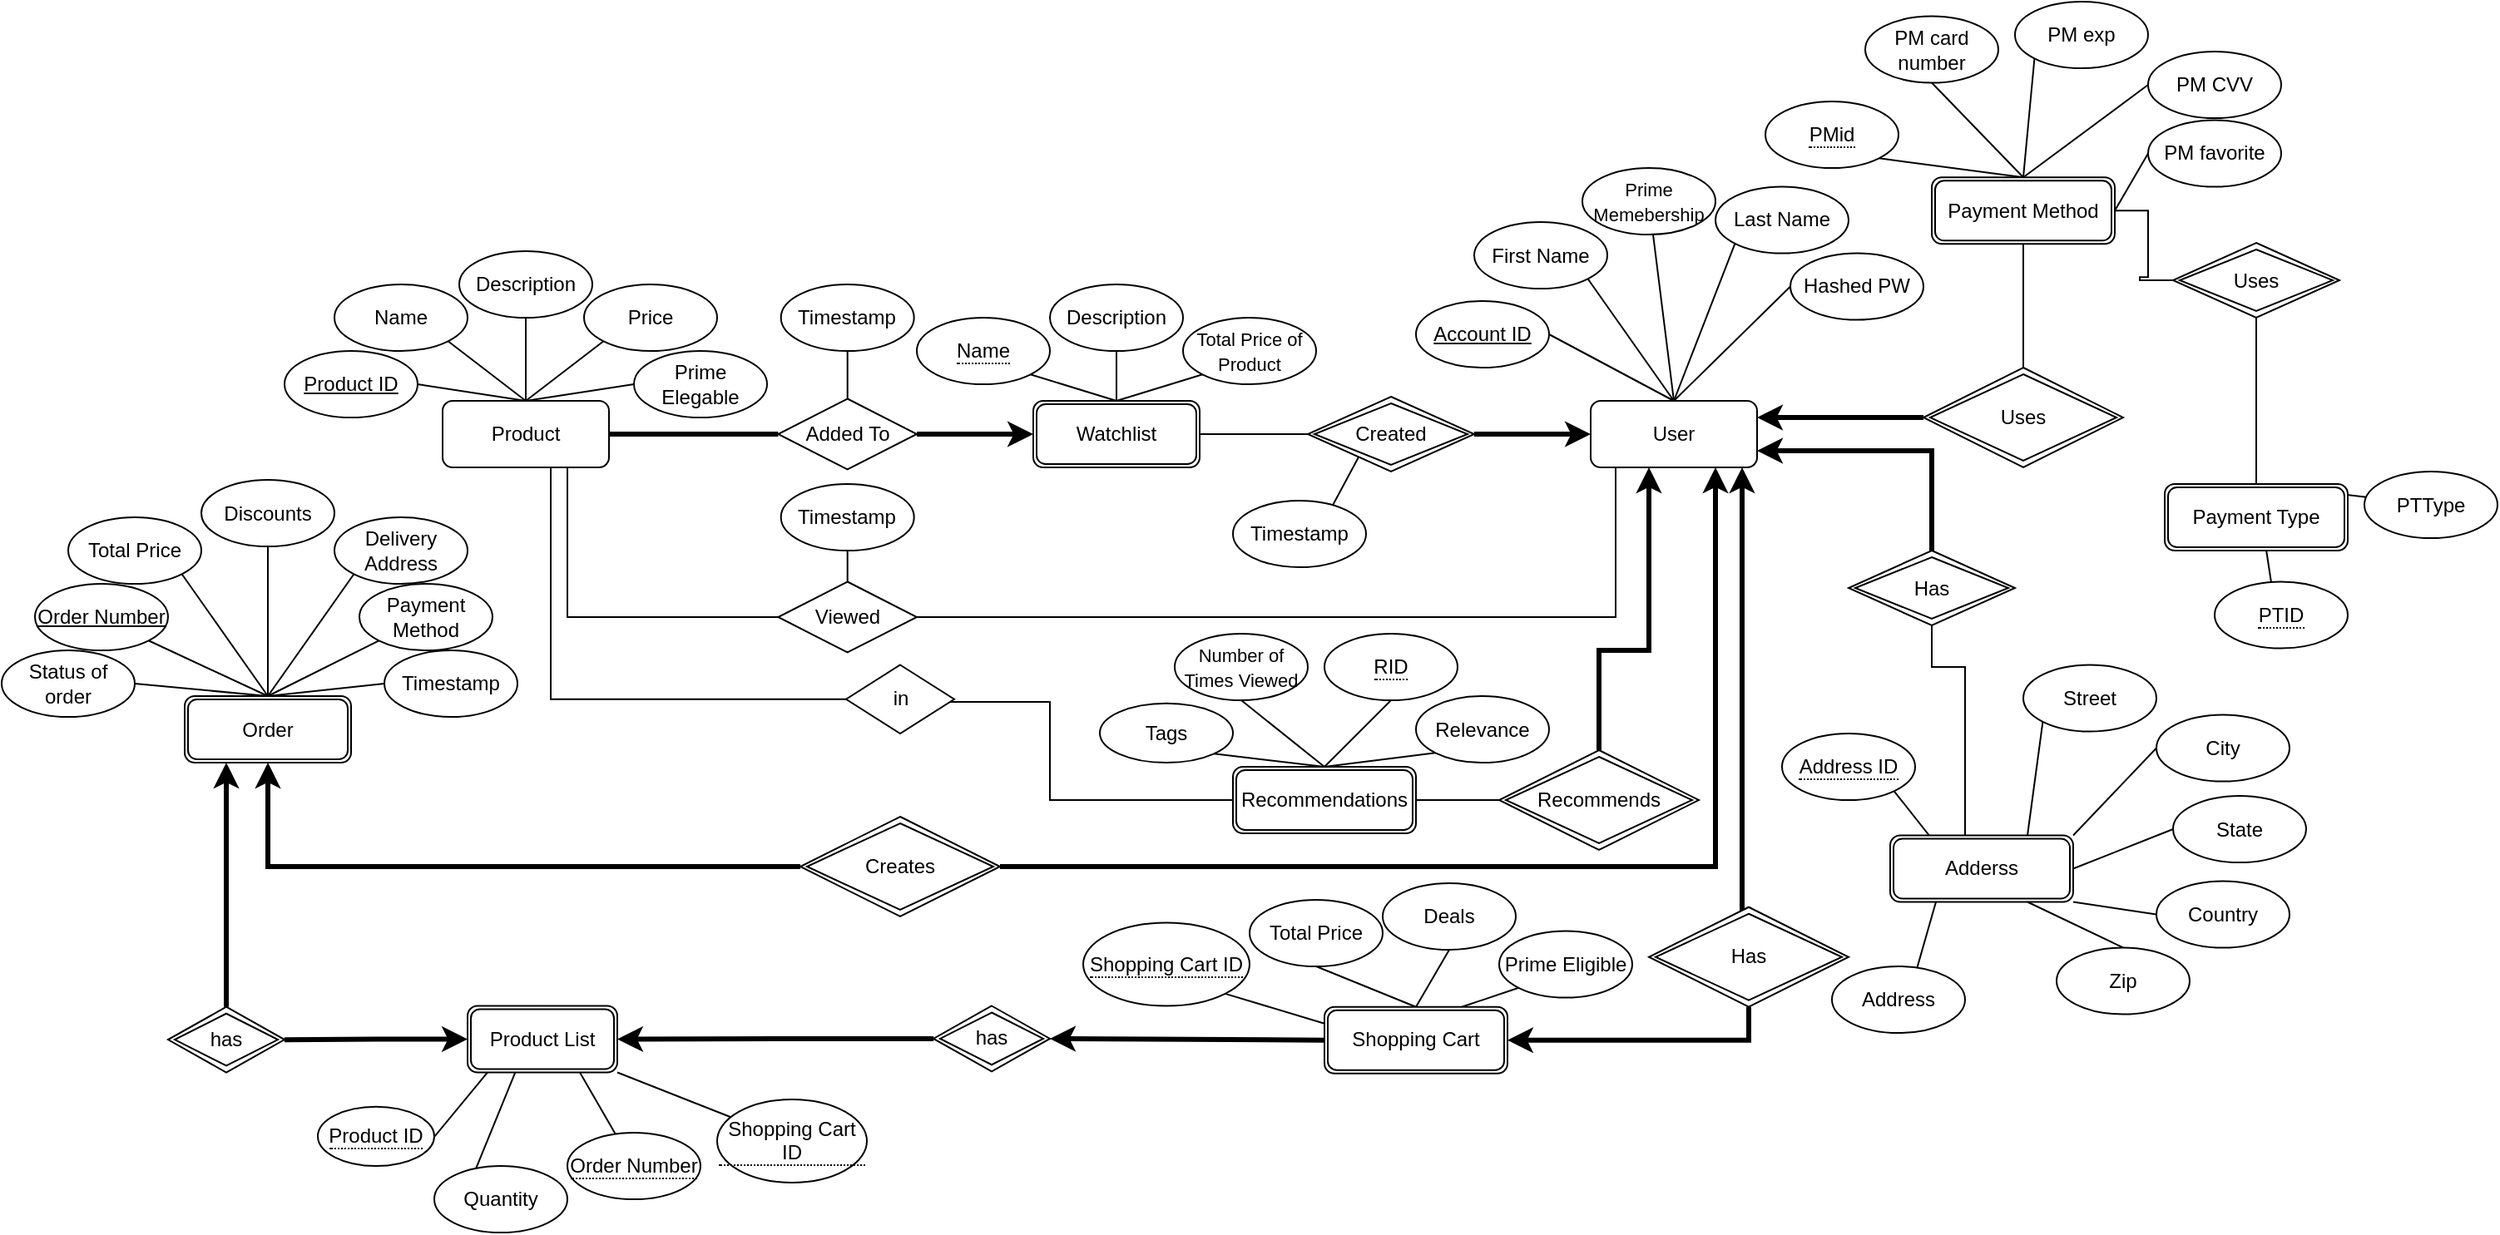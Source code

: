 <mxfile version="14.4.3" type="google"><diagram id="NLtPLM7rubJg_hODjZzz" name="Page-1"><mxGraphModel dx="1422" dy="762" grid="1" gridSize="10" guides="1" tooltips="1" connect="1" arrows="1" fold="1" page="1" pageScale="1" pageWidth="850" pageHeight="1100" math="0" shadow="0"><root><mxCell id="0"/><mxCell id="1" parent="0"/><mxCell id="rO9I9R6VJs4rIGEonD1O-31" style="edgeStyle=none;rounded=0;orthogonalLoop=1;jettySize=auto;html=1;exitX=0.5;exitY=0;exitDx=0;exitDy=0;entryX=1;entryY=0.5;entryDx=0;entryDy=0;endArrow=none;endFill=0;" parent="1" source="rO9I9R6VJs4rIGEonD1O-1" target="rO9I9R6VJs4rIGEonD1O-2" edge="1"><mxGeometry relative="1" as="geometry"/></mxCell><mxCell id="rO9I9R6VJs4rIGEonD1O-32" style="edgeStyle=none;rounded=0;orthogonalLoop=1;jettySize=auto;html=1;exitX=0.5;exitY=0;exitDx=0;exitDy=0;entryX=0;entryY=0.5;entryDx=0;entryDy=0;endArrow=none;endFill=0;" parent="1" source="rO9I9R6VJs4rIGEonD1O-1" target="rO9I9R6VJs4rIGEonD1O-5" edge="1"><mxGeometry relative="1" as="geometry"/></mxCell><mxCell id="rO9I9R6VJs4rIGEonD1O-34" style="edgeStyle=none;rounded=0;orthogonalLoop=1;jettySize=auto;html=1;exitX=0.5;exitY=0;exitDx=0;exitDy=0;entryX=0;entryY=1;entryDx=0;entryDy=0;endArrow=none;endFill=0;" parent="1" source="rO9I9R6VJs4rIGEonD1O-1" target="rO9I9R6VJs4rIGEonD1O-4" edge="1"><mxGeometry relative="1" as="geometry"/></mxCell><mxCell id="rO9I9R6VJs4rIGEonD1O-35" style="edgeStyle=none;rounded=0;orthogonalLoop=1;jettySize=auto;html=1;exitX=0.5;exitY=0;exitDx=0;exitDy=0;entryX=1;entryY=1;entryDx=0;entryDy=0;endArrow=none;endFill=0;" parent="1" source="rO9I9R6VJs4rIGEonD1O-1" target="rO9I9R6VJs4rIGEonD1O-3" edge="1"><mxGeometry relative="1" as="geometry"/></mxCell><mxCell id="rO9I9R6VJs4rIGEonD1O-80" style="edgeStyle=none;rounded=0;orthogonalLoop=1;jettySize=auto;html=1;exitX=0;exitY=0.5;exitDx=0;exitDy=0;entryX=1;entryY=0.5;entryDx=0;entryDy=0;endArrow=none;endFill=0;strokeWidth=3;startArrow=classic;startFill=1;" parent="1" source="rO9I9R6VJs4rIGEonD1O-1" target="rO9I9R6VJs4rIGEonD1O-79" edge="1"><mxGeometry relative="1" as="geometry"/></mxCell><mxCell id="rO9I9R6VJs4rIGEonD1O-96" style="edgeStyle=orthogonalEdgeStyle;rounded=0;orthogonalLoop=1;jettySize=auto;html=1;exitX=0.25;exitY=1;exitDx=0;exitDy=0;entryX=1;entryY=0.5;entryDx=0;entryDy=0;startArrow=none;startFill=0;endArrow=none;endFill=0;strokeWidth=1;" parent="1" source="rO9I9R6VJs4rIGEonD1O-1" target="rO9I9R6VJs4rIGEonD1O-104" edge="1"><mxGeometry relative="1" as="geometry"><mxPoint x="1275" y="390" as="targetPoint"/><Array as="points"><mxPoint x="1360" y="300"/><mxPoint x="1360" y="390"/></Array></mxGeometry></mxCell><mxCell id="rO9I9R6VJs4rIGEonD1O-128" style="edgeStyle=orthogonalEdgeStyle;rounded=0;orthogonalLoop=1;jettySize=auto;html=1;startArrow=classic;startFill=1;endArrow=none;endFill=0;strokeWidth=3;entryX=1;entryY=0.5;entryDx=0;entryDy=0;exitX=0.75;exitY=1;exitDx=0;exitDy=0;" parent="1" source="rO9I9R6VJs4rIGEonD1O-1" target="rO9I9R6VJs4rIGEonD1O-164" edge="1"><mxGeometry relative="1" as="geometry"><mxPoint x="1380" y="300" as="sourcePoint"/><mxPoint x="973.33" y="529.25" as="targetPoint"/><Array as="points"><mxPoint x="1420" y="540"/></Array></mxGeometry></mxCell><mxCell id="rO9I9R6VJs4rIGEonD1O-1" value="User" style="rounded=1;whiteSpace=wrap;html=1;" parent="1" vertex="1"><mxGeometry x="1345" y="260" width="100" height="40" as="geometry"/></mxCell><mxCell id="rO9I9R6VJs4rIGEonD1O-2" value="&lt;u&gt;Account ID&lt;/u&gt;" style="ellipse;whiteSpace=wrap;html=1;rotation=0;" parent="1" vertex="1"><mxGeometry x="1240" y="200" width="80" height="40" as="geometry"/></mxCell><mxCell id="rO9I9R6VJs4rIGEonD1O-3" value="First Name" style="ellipse;whiteSpace=wrap;html=1;" parent="1" vertex="1"><mxGeometry x="1275" y="152.5" width="80" height="40" as="geometry"/></mxCell><mxCell id="rO9I9R6VJs4rIGEonD1O-4" value="Last Name" style="ellipse;whiteSpace=wrap;html=1;" parent="1" vertex="1"><mxGeometry x="1420" y="131.25" width="80" height="40" as="geometry"/></mxCell><mxCell id="rO9I9R6VJs4rIGEonD1O-5" value="Hashed PW" style="ellipse;whiteSpace=wrap;html=1;" parent="1" vertex="1"><mxGeometry x="1465" y="171.25" width="80" height="40" as="geometry"/></mxCell><mxCell id="rO9I9R6VJs4rIGEonD1O-48" style="edgeStyle=none;rounded=0;orthogonalLoop=1;jettySize=auto;html=1;exitX=0.5;exitY=0;exitDx=0;exitDy=0;entryX=1;entryY=0.5;entryDx=0;entryDy=0;endArrow=none;endFill=0;" parent="1" source="rO9I9R6VJs4rIGEonD1O-52" target="rO9I9R6VJs4rIGEonD1O-53" edge="1"><mxGeometry relative="1" as="geometry"/></mxCell><mxCell id="rO9I9R6VJs4rIGEonD1O-49" style="edgeStyle=none;rounded=0;orthogonalLoop=1;jettySize=auto;html=1;exitX=0.5;exitY=0;exitDx=0;exitDy=0;endArrow=none;endFill=0;entryX=0;entryY=1;entryDx=0;entryDy=0;" parent="1" source="rO9I9R6VJs4rIGEonD1O-52" target="rO9I9R6VJs4rIGEonD1O-56" edge="1"><mxGeometry relative="1" as="geometry"/></mxCell><mxCell id="rO9I9R6VJs4rIGEonD1O-50" style="edgeStyle=none;rounded=0;orthogonalLoop=1;jettySize=auto;html=1;exitX=0.5;exitY=0;exitDx=0;exitDy=0;entryX=0.5;entryY=1;entryDx=0;entryDy=0;endArrow=none;endFill=0;" parent="1" source="rO9I9R6VJs4rIGEonD1O-52" target="rO9I9R6VJs4rIGEonD1O-55" edge="1"><mxGeometry relative="1" as="geometry"/></mxCell><mxCell id="rO9I9R6VJs4rIGEonD1O-51" style="edgeStyle=none;rounded=0;orthogonalLoop=1;jettySize=auto;html=1;exitX=0.5;exitY=0;exitDx=0;exitDy=0;entryX=1;entryY=1;entryDx=0;entryDy=0;endArrow=none;endFill=0;" parent="1" source="rO9I9R6VJs4rIGEonD1O-52" target="rO9I9R6VJs4rIGEonD1O-54" edge="1"><mxGeometry relative="1" as="geometry"/></mxCell><mxCell id="rO9I9R6VJs4rIGEonD1O-62" style="edgeStyle=none;rounded=0;orthogonalLoop=1;jettySize=auto;html=1;exitX=0.5;exitY=0;exitDx=0;exitDy=0;entryX=0;entryY=0.5;entryDx=0;entryDy=0;endArrow=none;endFill=0;" parent="1" source="rO9I9R6VJs4rIGEonD1O-52" target="rO9I9R6VJs4rIGEonD1O-61" edge="1"><mxGeometry relative="1" as="geometry"/></mxCell><mxCell id="rO9I9R6VJs4rIGEonD1O-106" style="edgeStyle=orthogonalEdgeStyle;rounded=0;orthogonalLoop=1;jettySize=auto;html=1;exitX=0.75;exitY=1;exitDx=0;exitDy=0;entryX=0;entryY=0.5;entryDx=0;entryDy=0;startArrow=none;startFill=0;endArrow=none;endFill=0;strokeWidth=1;" parent="1" source="rO9I9R6VJs4rIGEonD1O-52" target="rO9I9R6VJs4rIGEonD1O-104" edge="1"><mxGeometry relative="1" as="geometry"/></mxCell><mxCell id="rO9I9R6VJs4rIGEonD1O-181" style="edgeStyle=orthogonalEdgeStyle;rounded=0;orthogonalLoop=1;jettySize=auto;html=1;entryX=0;entryY=0.5;entryDx=0;entryDy=0;startArrow=none;startFill=0;endArrow=none;endFill=0;strokeWidth=1;exitX=0.5;exitY=1;exitDx=0;exitDy=0;" parent="1" source="rO9I9R6VJs4rIGEonD1O-52" target="rO9I9R6VJs4rIGEonD1O-179" edge="1"><mxGeometry relative="1" as="geometry"><Array as="points"><mxPoint x="720" y="300"/><mxPoint x="720" y="439"/></Array></mxGeometry></mxCell><mxCell id="rO9I9R6VJs4rIGEonD1O-52" value="Product" style="rounded=1;whiteSpace=wrap;html=1;" parent="1" vertex="1"><mxGeometry x="655" y="260" width="100" height="40" as="geometry"/></mxCell><mxCell id="rO9I9R6VJs4rIGEonD1O-53" value="&lt;u&gt;Product ID&lt;/u&gt;" style="ellipse;whiteSpace=wrap;html=1;" parent="1" vertex="1"><mxGeometry x="560" y="230" width="80" height="40" as="geometry"/></mxCell><mxCell id="rO9I9R6VJs4rIGEonD1O-54" value="Name" style="ellipse;whiteSpace=wrap;html=1;" parent="1" vertex="1"><mxGeometry x="590" y="190" width="80" height="40" as="geometry"/></mxCell><mxCell id="rO9I9R6VJs4rIGEonD1O-55" value="Description" style="ellipse;whiteSpace=wrap;html=1;" parent="1" vertex="1"><mxGeometry x="665" y="170" width="80" height="40" as="geometry"/></mxCell><mxCell id="rO9I9R6VJs4rIGEonD1O-56" value="Price" style="ellipse;whiteSpace=wrap;html=1;" parent="1" vertex="1"><mxGeometry x="740" y="190" width="80" height="40" as="geometry"/></mxCell><mxCell id="rO9I9R6VJs4rIGEonD1O-61" value="Prime Elegable" style="ellipse;whiteSpace=wrap;html=1;" parent="1" vertex="1"><mxGeometry x="770" y="230" width="80" height="40" as="geometry"/></mxCell><mxCell id="rO9I9R6VJs4rIGEonD1O-64" style="edgeStyle=none;rounded=0;orthogonalLoop=1;jettySize=auto;html=1;exitX=0.5;exitY=0;exitDx=0;exitDy=0;endArrow=none;endFill=0;entryX=0;entryY=1;entryDx=0;entryDy=0;" parent="1" source="rO9I9R6VJs4rIGEonD1O-68" target="rO9I9R6VJs4rIGEonD1O-72" edge="1"><mxGeometry relative="1" as="geometry"/></mxCell><mxCell id="rO9I9R6VJs4rIGEonD1O-65" style="edgeStyle=none;rounded=0;orthogonalLoop=1;jettySize=auto;html=1;exitX=0.5;exitY=0;exitDx=0;exitDy=0;entryX=0.5;entryY=1;entryDx=0;entryDy=0;endArrow=none;endFill=0;" parent="1" source="rO9I9R6VJs4rIGEonD1O-68" target="rO9I9R6VJs4rIGEonD1O-71" edge="1"><mxGeometry relative="1" as="geometry"/></mxCell><mxCell id="rO9I9R6VJs4rIGEonD1O-66" style="edgeStyle=none;rounded=0;orthogonalLoop=1;jettySize=auto;html=1;exitX=0.5;exitY=0;exitDx=0;exitDy=0;entryX=1;entryY=1;entryDx=0;entryDy=0;endArrow=none;endFill=0;" parent="1" source="rO9I9R6VJs4rIGEonD1O-68" target="rO9I9R6VJs4rIGEonD1O-70" edge="1"><mxGeometry relative="1" as="geometry"/></mxCell><mxCell id="rO9I9R6VJs4rIGEonD1O-68" value="Watchlist" style="shape=ext;double=1;rounded=1;whiteSpace=wrap;html=1;strokeColor=#000000;strokeWidth=1;" parent="1" vertex="1"><mxGeometry x="1010" y="260" width="100" height="40" as="geometry"/></mxCell><mxCell id="rO9I9R6VJs4rIGEonD1O-70" value="&lt;div style=&quot;border-bottom: 1px dotted black&quot;&gt;Name&lt;/div&gt;" style="ellipse;whiteSpace=wrap;html=1;" parent="1" vertex="1"><mxGeometry x="940" y="210" width="80" height="40" as="geometry"/></mxCell><mxCell id="rO9I9R6VJs4rIGEonD1O-71" value="Description" style="ellipse;whiteSpace=wrap;html=1;" parent="1" vertex="1"><mxGeometry x="1020" y="190" width="80" height="40" as="geometry"/></mxCell><mxCell id="rO9I9R6VJs4rIGEonD1O-72" value="&lt;font style=&quot;font-size: 11px&quot;&gt;Total Price of Product&lt;/font&gt;" style="ellipse;whiteSpace=wrap;html=1;" parent="1" vertex="1"><mxGeometry x="1100" y="210" width="80" height="40" as="geometry"/></mxCell><mxCell id="rO9I9R6VJs4rIGEonD1O-75" style="edgeStyle=none;rounded=0;orthogonalLoop=1;jettySize=auto;html=1;entryX=0;entryY=0.5;entryDx=0;entryDy=0;endArrow=classic;endFill=1;strokeWidth=3;exitX=1;exitY=0.5;exitDx=0;exitDy=0;" parent="1" source="rO9I9R6VJs4rIGEonD1O-102" target="rO9I9R6VJs4rIGEonD1O-68" edge="1"><mxGeometry relative="1" as="geometry"><mxPoint x="940" y="280" as="sourcePoint"/></mxGeometry></mxCell><mxCell id="rO9I9R6VJs4rIGEonD1O-76" style="edgeStyle=none;rounded=0;orthogonalLoop=1;jettySize=auto;html=1;entryX=1;entryY=0.5;entryDx=0;entryDy=0;endArrow=none;endFill=0;strokeWidth=3;exitX=0;exitY=0.5;exitDx=0;exitDy=0;" parent="1" source="rO9I9R6VJs4rIGEonD1O-102" target="rO9I9R6VJs4rIGEonD1O-52" edge="1"><mxGeometry relative="1" as="geometry"><mxPoint x="856.67" y="280" as="sourcePoint"/></mxGeometry></mxCell><mxCell id="rO9I9R6VJs4rIGEonD1O-85" style="edgeStyle=none;rounded=0;orthogonalLoop=1;jettySize=auto;html=1;entryX=0.5;entryY=1;entryDx=0;entryDy=0;endArrow=none;endFill=0;strokeWidth=1;exitX=0.5;exitY=0;exitDx=0;exitDy=0;" parent="1" source="rO9I9R6VJs4rIGEonD1O-102" target="rO9I9R6VJs4rIGEonD1O-84" edge="1"><mxGeometry relative="1" as="geometry"><mxPoint x="897.503" y="255" as="sourcePoint"/></mxGeometry></mxCell><mxCell id="rO9I9R6VJs4rIGEonD1O-81" style="edgeStyle=none;rounded=0;orthogonalLoop=1;jettySize=auto;html=1;exitX=0;exitY=0.5;exitDx=0;exitDy=0;entryX=1;entryY=0.5;entryDx=0;entryDy=0;endArrow=none;endFill=0;strokeWidth=1;" parent="1" source="rO9I9R6VJs4rIGEonD1O-79" target="rO9I9R6VJs4rIGEonD1O-68" edge="1"><mxGeometry relative="1" as="geometry"/></mxCell><mxCell id="rO9I9R6VJs4rIGEonD1O-83" style="edgeStyle=none;rounded=0;orthogonalLoop=1;jettySize=auto;html=1;exitX=0.5;exitY=0;exitDx=0;exitDy=0;entryX=0.5;entryY=1;entryDx=0;entryDy=0;endArrow=none;endFill=0;strokeWidth=1;" parent="1" source="rO9I9R6VJs4rIGEonD1O-79" target="rO9I9R6VJs4rIGEonD1O-82" edge="1"><mxGeometry relative="1" as="geometry"/></mxCell><mxCell id="rO9I9R6VJs4rIGEonD1O-79" value="Created" style="shape=rhombus;double=1;perimeter=rhombusPerimeter;whiteSpace=wrap;html=1;align=center;strokeColor=#000000;strokeWidth=1;" parent="1" vertex="1"><mxGeometry x="1175" y="257.5" width="100" height="45" as="geometry"/></mxCell><mxCell id="rO9I9R6VJs4rIGEonD1O-82" value="Timestamp" style="ellipse;whiteSpace=wrap;html=1;" parent="1" vertex="1"><mxGeometry x="1130" y="320" width="80" height="40" as="geometry"/></mxCell><mxCell id="rO9I9R6VJs4rIGEonD1O-84" value="Timestamp" style="ellipse;whiteSpace=wrap;html=1;" parent="1" vertex="1"><mxGeometry x="858.34" y="190" width="80" height="40" as="geometry"/></mxCell><mxCell id="rO9I9R6VJs4rIGEonD1O-100" value="Timestamp" style="ellipse;whiteSpace=wrap;html=1;" parent="1" vertex="1"><mxGeometry x="858.35" y="310" width="80" height="40" as="geometry"/></mxCell><mxCell id="rO9I9R6VJs4rIGEonD1O-102" value="Added To&lt;br&gt;" style="shape=rhombus;perimeter=rhombusPerimeter;whiteSpace=wrap;html=1;align=center;strokeColor=#000000;strokeWidth=1;" parent="1" vertex="1"><mxGeometry x="856.67" y="258.75" width="83.33" height="42.5" as="geometry"/></mxCell><mxCell id="rO9I9R6VJs4rIGEonD1O-105" style="edgeStyle=orthogonalEdgeStyle;rounded=0;orthogonalLoop=1;jettySize=auto;html=1;exitX=0.5;exitY=0;exitDx=0;exitDy=0;entryX=0.5;entryY=1;entryDx=0;entryDy=0;startArrow=none;startFill=0;endArrow=none;endFill=0;strokeWidth=1;" parent="1" source="rO9I9R6VJs4rIGEonD1O-104" target="rO9I9R6VJs4rIGEonD1O-100" edge="1"><mxGeometry relative="1" as="geometry"/></mxCell><mxCell id="rO9I9R6VJs4rIGEonD1O-104" value="Viewed" style="shape=rhombus;perimeter=rhombusPerimeter;whiteSpace=wrap;html=1;align=center;strokeColor=#000000;strokeWidth=1;" parent="1" vertex="1"><mxGeometry x="856.68" y="368.75" width="83.33" height="42.5" as="geometry"/></mxCell><mxCell id="rO9I9R6VJs4rIGEonD1O-112" style="edgeStyle=none;rounded=0;orthogonalLoop=1;jettySize=auto;html=1;entryX=1;entryY=1;entryDx=0;entryDy=0;endArrow=none;endFill=0;exitX=0.5;exitY=0;exitDx=0;exitDy=0;" parent="1" source="rO9I9R6VJs4rIGEonD1O-165" target="rO9I9R6VJs4rIGEonD1O-118" edge="1"><mxGeometry relative="1" as="geometry"><mxPoint x="540" y="447.5" as="sourcePoint"/></mxGeometry></mxCell><mxCell id="rO9I9R6VJs4rIGEonD1O-113" style="edgeStyle=none;rounded=0;orthogonalLoop=1;jettySize=auto;html=1;exitX=0.5;exitY=0;exitDx=0;exitDy=0;endArrow=none;endFill=0;entryX=0;entryY=1;entryDx=0;entryDy=0;" parent="1" source="rO9I9R6VJs4rIGEonD1O-165" target="rO9I9R6VJs4rIGEonD1O-121" edge="1"><mxGeometry relative="1" as="geometry"><mxPoint x="540" y="440" as="sourcePoint"/></mxGeometry></mxCell><mxCell id="rO9I9R6VJs4rIGEonD1O-114" style="edgeStyle=none;rounded=0;orthogonalLoop=1;jettySize=auto;html=1;exitX=0.5;exitY=0;exitDx=0;exitDy=0;entryX=0.5;entryY=1;entryDx=0;entryDy=0;endArrow=none;endFill=0;" parent="1" source="rO9I9R6VJs4rIGEonD1O-165" target="rO9I9R6VJs4rIGEonD1O-120" edge="1"><mxGeometry relative="1" as="geometry"><mxPoint x="540" y="440" as="sourcePoint"/></mxGeometry></mxCell><mxCell id="rO9I9R6VJs4rIGEonD1O-115" style="edgeStyle=none;rounded=0;orthogonalLoop=1;jettySize=auto;html=1;exitX=0.5;exitY=0;exitDx=0;exitDy=0;entryX=1;entryY=1;entryDx=0;entryDy=0;endArrow=none;endFill=0;" parent="1" source="rO9I9R6VJs4rIGEonD1O-165" target="rO9I9R6VJs4rIGEonD1O-119" edge="1"><mxGeometry relative="1" as="geometry"><mxPoint x="540" y="440" as="sourcePoint"/></mxGeometry></mxCell><mxCell id="rO9I9R6VJs4rIGEonD1O-116" style="edgeStyle=none;rounded=0;orthogonalLoop=1;jettySize=auto;html=1;exitX=0.5;exitY=0;exitDx=0;exitDy=0;entryX=0;entryY=1;entryDx=0;entryDy=0;endArrow=none;endFill=0;" parent="1" source="rO9I9R6VJs4rIGEonD1O-165" target="rO9I9R6VJs4rIGEonD1O-122" edge="1"><mxGeometry relative="1" as="geometry"><mxPoint x="540" y="440" as="sourcePoint"/></mxGeometry></mxCell><mxCell id="rO9I9R6VJs4rIGEonD1O-125" style="rounded=0;orthogonalLoop=1;jettySize=auto;html=1;entryX=1;entryY=0.5;entryDx=0;entryDy=0;startArrow=none;startFill=0;endArrow=none;endFill=0;strokeWidth=1;exitX=0.5;exitY=0;exitDx=0;exitDy=0;" parent="1" source="rO9I9R6VJs4rIGEonD1O-165" target="rO9I9R6VJs4rIGEonD1O-124" edge="1"><mxGeometry relative="1" as="geometry"><mxPoint x="540" y="447.5" as="sourcePoint"/></mxGeometry></mxCell><mxCell id="rO9I9R6VJs4rIGEonD1O-126" style="edgeStyle=none;rounded=0;orthogonalLoop=1;jettySize=auto;html=1;exitX=0.5;exitY=0;exitDx=0;exitDy=0;entryX=0;entryY=0.5;entryDx=0;entryDy=0;startArrow=none;startFill=0;endArrow=none;endFill=0;strokeWidth=1;" parent="1" source="rO9I9R6VJs4rIGEonD1O-165" target="rO9I9R6VJs4rIGEonD1O-123" edge="1"><mxGeometry relative="1" as="geometry"><mxPoint x="540" y="440" as="sourcePoint"/></mxGeometry></mxCell><mxCell id="rO9I9R6VJs4rIGEonD1O-118" value="&lt;u&gt;Order Number&lt;/u&gt;" style="ellipse;whiteSpace=wrap;html=1;" parent="1" vertex="1"><mxGeometry x="410" y="370" width="80" height="40" as="geometry"/></mxCell><mxCell id="rO9I9R6VJs4rIGEonD1O-119" value="Total Price" style="ellipse;whiteSpace=wrap;html=1;" parent="1" vertex="1"><mxGeometry x="430" y="330" width="80" height="40" as="geometry"/></mxCell><mxCell id="rO9I9R6VJs4rIGEonD1O-120" value="Discounts" style="ellipse;whiteSpace=wrap;html=1;" parent="1" vertex="1"><mxGeometry x="510" y="307.5" width="80" height="40" as="geometry"/></mxCell><mxCell id="rO9I9R6VJs4rIGEonD1O-121" value="Delivery Address" style="ellipse;whiteSpace=wrap;html=1;" parent="1" vertex="1"><mxGeometry x="590" y="330" width="80" height="40" as="geometry"/></mxCell><mxCell id="rO9I9R6VJs4rIGEonD1O-122" value="Payment Method" style="ellipse;whiteSpace=wrap;html=1;" parent="1" vertex="1"><mxGeometry x="605" y="370" width="80" height="40" as="geometry"/></mxCell><mxCell id="rO9I9R6VJs4rIGEonD1O-123" value="Timestamp" style="ellipse;whiteSpace=wrap;html=1;" parent="1" vertex="1"><mxGeometry x="620" y="410" width="80" height="40" as="geometry"/></mxCell><mxCell id="rO9I9R6VJs4rIGEonD1O-124" value="Status of order" style="ellipse;whiteSpace=wrap;html=1;" parent="1" vertex="1"><mxGeometry x="390" y="410" width="80" height="40" as="geometry"/></mxCell><mxCell id="rO9I9R6VJs4rIGEonD1O-129" style="edgeStyle=orthogonalEdgeStyle;rounded=0;orthogonalLoop=1;jettySize=auto;html=1;entryX=0.5;entryY=1;entryDx=0;entryDy=0;startArrow=none;startFill=0;endArrow=classic;endFill=1;strokeWidth=3;" parent="1" source="rO9I9R6VJs4rIGEonD1O-164" target="rO9I9R6VJs4rIGEonD1O-165" edge="1"><mxGeometry relative="1" as="geometry"><mxPoint x="890" y="529.25" as="sourcePoint"/><mxPoint x="390" y="302.5" as="targetPoint"/></mxGeometry></mxCell><mxCell id="rO9I9R6VJs4rIGEonD1O-130" style="edgeStyle=none;rounded=0;orthogonalLoop=1;jettySize=auto;html=1;exitX=0.5;exitY=0;exitDx=0;exitDy=0;endArrow=none;endFill=0;entryX=0;entryY=1;entryDx=0;entryDy=0;" parent="1" source="rO9I9R6VJs4rIGEonD1O-133" target="rO9I9R6VJs4rIGEonD1O-136" edge="1"><mxGeometry relative="1" as="geometry"/></mxCell><mxCell id="rO9I9R6VJs4rIGEonD1O-131" style="edgeStyle=none;rounded=0;orthogonalLoop=1;jettySize=auto;html=1;exitX=0.5;exitY=0;exitDx=0;exitDy=0;entryX=0.5;entryY=1;entryDx=0;entryDy=0;endArrow=none;endFill=0;" parent="1" source="rO9I9R6VJs4rIGEonD1O-133" target="rO9I9R6VJs4rIGEonD1O-135" edge="1"><mxGeometry relative="1" as="geometry"/></mxCell><mxCell id="rO9I9R6VJs4rIGEonD1O-132" style="edgeStyle=none;rounded=0;orthogonalLoop=1;jettySize=auto;html=1;exitX=0.5;exitY=0;exitDx=0;exitDy=0;entryX=1;entryY=1;entryDx=0;entryDy=0;endArrow=none;endFill=0;" parent="1" source="rO9I9R6VJs4rIGEonD1O-133" target="rO9I9R6VJs4rIGEonD1O-134" edge="1"><mxGeometry relative="1" as="geometry"/></mxCell><mxCell id="rO9I9R6VJs4rIGEonD1O-139" style="rounded=0;orthogonalLoop=1;jettySize=auto;html=1;exitX=0.5;exitY=0;exitDx=0;exitDy=0;entryX=0.5;entryY=1;entryDx=0;entryDy=0;startArrow=none;startFill=0;endArrow=none;endFill=0;strokeWidth=1;" parent="1" source="rO9I9R6VJs4rIGEonD1O-133" target="rO9I9R6VJs4rIGEonD1O-138" edge="1"><mxGeometry relative="1" as="geometry"/></mxCell><mxCell id="rO9I9R6VJs4rIGEonD1O-133" value="Recommendations&lt;br&gt;" style="shape=ext;double=1;rounded=1;whiteSpace=wrap;html=1;strokeColor=#000000;strokeWidth=1;" parent="1" vertex="1"><mxGeometry x="1130" y="480" width="110" height="40" as="geometry"/></mxCell><mxCell id="rO9I9R6VJs4rIGEonD1O-134" value="Tags" style="ellipse;whiteSpace=wrap;html=1;" parent="1" vertex="1"><mxGeometry x="1050" y="441.88" width="80" height="35.62" as="geometry"/></mxCell><mxCell id="rO9I9R6VJs4rIGEonD1O-135" value="&lt;font style=&quot;font-size: 11px&quot;&gt;Number of Times Viewed&lt;/font&gt;" style="ellipse;whiteSpace=wrap;html=1;" parent="1" vertex="1"><mxGeometry x="1095" y="400" width="80" height="40" as="geometry"/></mxCell><mxCell id="rO9I9R6VJs4rIGEonD1O-136" value="Relevance" style="ellipse;whiteSpace=wrap;html=1;" parent="1" vertex="1"><mxGeometry x="1240" y="437.5" width="80" height="40" as="geometry"/></mxCell><mxCell id="rO9I9R6VJs4rIGEonD1O-138" value="&lt;span style=&quot;border-bottom: 1px dotted&quot;&gt;RID&lt;/span&gt;" style="ellipse;whiteSpace=wrap;html=1;align=center;strokeColor=#000000;strokeWidth=1;" parent="1" vertex="1"><mxGeometry x="1185" y="400" width="80" height="40" as="geometry"/></mxCell><mxCell id="rO9I9R6VJs4rIGEonD1O-142" style="edgeStyle=orthogonalEdgeStyle;rounded=0;orthogonalLoop=1;jettySize=auto;html=1;exitX=0;exitY=0.5;exitDx=0;exitDy=0;entryX=1;entryY=0.5;entryDx=0;entryDy=0;startArrow=none;startFill=0;endArrow=none;endFill=0;strokeWidth=1;" parent="1" source="rO9I9R6VJs4rIGEonD1O-140" target="rO9I9R6VJs4rIGEonD1O-133" edge="1"><mxGeometry relative="1" as="geometry"><Array as="points"><mxPoint x="1260" y="500"/><mxPoint x="1260" y="500"/></Array></mxGeometry></mxCell><mxCell id="rO9I9R6VJs4rIGEonD1O-140" value="Recommends" style="shape=rhombus;double=1;perimeter=rhombusPerimeter;whiteSpace=wrap;html=1;align=center;strokeColor=#000000;strokeWidth=1;" parent="1" vertex="1"><mxGeometry x="1290" y="470" width="120" height="60" as="geometry"/></mxCell><mxCell id="rO9I9R6VJs4rIGEonD1O-144" style="rounded=0;orthogonalLoop=1;jettySize=auto;html=1;entryX=0.5;entryY=0;entryDx=0;entryDy=0;startArrow=none;startFill=0;endArrow=none;endFill=0;strokeWidth=1;" parent="1" source="rO9I9R6VJs4rIGEonD1O-143" target="rO9I9R6VJs4rIGEonD1O-1" edge="1"><mxGeometry relative="1" as="geometry"/></mxCell><mxCell id="rO9I9R6VJs4rIGEonD1O-143" value="&lt;font style=&quot;font-size: 11px&quot;&gt;Prime Memebership&lt;br&gt;&lt;/font&gt;" style="ellipse;whiteSpace=wrap;html=1;" parent="1" vertex="1"><mxGeometry x="1340" y="120" width="80" height="40" as="geometry"/></mxCell><mxCell id="rO9I9R6VJs4rIGEonD1O-145" style="edgeStyle=none;rounded=0;orthogonalLoop=1;jettySize=auto;html=1;exitX=0.5;exitY=0;exitDx=0;exitDy=0;endArrow=none;endFill=0;entryX=0;entryY=1;entryDx=0;entryDy=0;" parent="1" source="rO9I9R6VJs4rIGEonD1O-149" target="rO9I9R6VJs4rIGEonD1O-152" edge="1"><mxGeometry relative="1" as="geometry"/></mxCell><mxCell id="rO9I9R6VJs4rIGEonD1O-147" style="edgeStyle=none;rounded=0;orthogonalLoop=1;jettySize=auto;html=1;exitX=0.5;exitY=0;exitDx=0;exitDy=0;entryX=1;entryY=1;entryDx=0;entryDy=0;endArrow=none;endFill=0;" parent="1" source="rO9I9R6VJs4rIGEonD1O-149" target="rO9I9R6VJs4rIGEonD1O-154" edge="1"><mxGeometry relative="1" as="geometry"><mxPoint x="1538.935" y="111.987" as="targetPoint"/></mxGeometry></mxCell><mxCell id="rO9I9R6VJs4rIGEonD1O-148" style="rounded=0;orthogonalLoop=1;jettySize=auto;html=1;exitX=0.5;exitY=0;exitDx=0;exitDy=0;entryX=0.5;entryY=1;entryDx=0;entryDy=0;startArrow=none;startFill=0;endArrow=none;endFill=0;strokeWidth=1;" parent="1" source="rO9I9R6VJs4rIGEonD1O-149" target="rO9I9R6VJs4rIGEonD1O-155" edge="1"><mxGeometry relative="1" as="geometry"><mxPoint x="1645" y="80" as="targetPoint"/></mxGeometry></mxCell><mxCell id="rO9I9R6VJs4rIGEonD1O-158" style="edgeStyle=none;rounded=0;orthogonalLoop=1;jettySize=auto;html=1;entryX=0;entryY=0.5;entryDx=0;entryDy=0;startArrow=none;startFill=0;endArrow=none;endFill=0;strokeWidth=1;exitX=0.5;exitY=0;exitDx=0;exitDy=0;" parent="1" target="rO9I9R6VJs4rIGEonD1O-156" edge="1" source="rO9I9R6VJs4rIGEonD1O-149"><mxGeometry relative="1" as="geometry"><mxPoint x="1660" y="140" as="sourcePoint"/></mxGeometry></mxCell><mxCell id="rO9I9R6VJs4rIGEonD1O-159" style="edgeStyle=none;rounded=0;orthogonalLoop=1;jettySize=auto;html=1;exitX=1;exitY=0.5;exitDx=0;exitDy=0;entryX=0;entryY=0.5;entryDx=0;entryDy=0;startArrow=none;startFill=0;endArrow=none;endFill=0;strokeWidth=1;" parent="1" source="rO9I9R6VJs4rIGEonD1O-149" target="rO9I9R6VJs4rIGEonD1O-157" edge="1"><mxGeometry relative="1" as="geometry"/></mxCell><mxCell id="rUrqB9Towkio-xGlbs0P-2" style="edgeStyle=orthogonalEdgeStyle;rounded=0;orthogonalLoop=1;jettySize=auto;html=1;exitX=1;exitY=0.5;exitDx=0;exitDy=0;entryX=0;entryY=0.5;entryDx=0;entryDy=0;startArrow=none;startFill=0;endArrow=none;endFill=0;strokeWidth=1;" edge="1" parent="1" source="rO9I9R6VJs4rIGEonD1O-149" target="rUrqB9Towkio-xGlbs0P-1"><mxGeometry relative="1" as="geometry"/></mxCell><mxCell id="rO9I9R6VJs4rIGEonD1O-149" value="Payment Method" style="shape=ext;double=1;rounded=1;whiteSpace=wrap;html=1;strokeColor=#000000;strokeWidth=1;" parent="1" vertex="1"><mxGeometry x="1550" y="125.63" width="110" height="40" as="geometry"/></mxCell><mxCell id="rO9I9R6VJs4rIGEonD1O-152" value="PM exp" style="ellipse;whiteSpace=wrap;html=1;" parent="1" vertex="1"><mxGeometry x="1600" y="20" width="80" height="40" as="geometry"/></mxCell><mxCell id="rO9I9R6VJs4rIGEonD1O-154" value="&lt;span style=&quot;border-bottom: 1px dotted&quot;&gt;PMid&lt;/span&gt;" style="ellipse;whiteSpace=wrap;html=1;align=center;strokeColor=#000000;strokeWidth=1;" parent="1" vertex="1"><mxGeometry x="1450" y="80" width="80" height="40" as="geometry"/></mxCell><mxCell id="rO9I9R6VJs4rIGEonD1O-155" value="PM card number" style="ellipse;whiteSpace=wrap;html=1;" parent="1" vertex="1"><mxGeometry x="1510" y="28.75" width="80" height="40" as="geometry"/></mxCell><mxCell id="rO9I9R6VJs4rIGEonD1O-156" value="PM CVV" style="ellipse;whiteSpace=wrap;html=1;" parent="1" vertex="1"><mxGeometry x="1680" y="50" width="80" height="40" as="geometry"/></mxCell><mxCell id="rO9I9R6VJs4rIGEonD1O-157" value="PM favorite" style="ellipse;whiteSpace=wrap;html=1;" parent="1" vertex="1"><mxGeometry x="1680" y="91.25" width="80" height="40" as="geometry"/></mxCell><mxCell id="rO9I9R6VJs4rIGEonD1O-162" style="edgeStyle=orthogonalEdgeStyle;rounded=0;orthogonalLoop=1;jettySize=auto;html=1;exitX=0.5;exitY=0;exitDx=0;exitDy=0;entryX=0.5;entryY=1;entryDx=0;entryDy=0;startArrow=none;startFill=0;endArrow=none;endFill=0;strokeWidth=1;" parent="1" source="rO9I9R6VJs4rIGEonD1O-160" target="rO9I9R6VJs4rIGEonD1O-149" edge="1"><mxGeometry relative="1" as="geometry"/></mxCell><mxCell id="sBlNAt1i2dud3IwpZXKP-3" style="edgeStyle=orthogonalEdgeStyle;rounded=0;orthogonalLoop=1;jettySize=auto;html=1;exitX=0;exitY=0.5;exitDx=0;exitDy=0;entryX=1;entryY=0.25;entryDx=0;entryDy=0;strokeWidth=3;" parent="1" source="rO9I9R6VJs4rIGEonD1O-160" target="rO9I9R6VJs4rIGEonD1O-1" edge="1"><mxGeometry relative="1" as="geometry"/></mxCell><mxCell id="rO9I9R6VJs4rIGEonD1O-160" value="Uses" style="shape=rhombus;double=1;perimeter=rhombusPerimeter;whiteSpace=wrap;html=1;align=center;strokeColor=#000000;strokeWidth=1;" parent="1" vertex="1"><mxGeometry x="1545" y="240" width="120" height="60" as="geometry"/></mxCell><mxCell id="rO9I9R6VJs4rIGEonD1O-164" value="Creates" style="shape=rhombus;double=1;perimeter=rhombusPerimeter;whiteSpace=wrap;html=1;align=center;strokeColor=#000000;strokeWidth=1;" parent="1" vertex="1"><mxGeometry x="870" y="510" width="120" height="60" as="geometry"/></mxCell><mxCell id="rO9I9R6VJs4rIGEonD1O-165" value="Order" style="shape=ext;double=1;rounded=1;whiteSpace=wrap;html=1;strokeColor=#000000;strokeWidth=1;" parent="1" vertex="1"><mxGeometry x="500" y="437.5" width="100" height="40" as="geometry"/></mxCell><mxCell id="rO9I9R6VJs4rIGEonD1O-176" value="" style="rounded=0;orthogonalLoop=1;jettySize=auto;html=1;startArrow=classic;startFill=1;endArrow=none;endFill=0;strokeWidth=3;edgeStyle=orthogonalEdgeStyle;exitX=0;exitY=0.5;exitDx=0;exitDy=0;" parent="1" source="rO9I9R6VJs4rIGEonD1O-166" target="rO9I9R6VJs4rIGEonD1O-173" edge="1"><mxGeometry relative="1" as="geometry"/></mxCell><mxCell id="rO9I9R6VJs4rIGEonD1O-184" style="rounded=0;orthogonalLoop=1;jettySize=auto;html=1;exitX=0.5;exitY=0;exitDx=0;exitDy=0;entryX=1;entryY=1;entryDx=0;entryDy=0;startArrow=none;startFill=0;endArrow=none;endFill=0;strokeWidth=1;" parent="1" source="rO9I9R6VJs4rIGEonD1O-166" target="rO9I9R6VJs4rIGEonD1O-183" edge="1"><mxGeometry relative="1" as="geometry"/></mxCell><mxCell id="rO9I9R6VJs4rIGEonD1O-186" style="edgeStyle=none;rounded=0;orthogonalLoop=1;jettySize=auto;html=1;exitX=0.5;exitY=0;exitDx=0;exitDy=0;entryX=0;entryY=1;entryDx=0;entryDy=0;startArrow=none;startFill=0;endArrow=none;endFill=0;strokeWidth=1;" parent="1" source="rO9I9R6VJs4rIGEonD1O-166" target="rO9I9R6VJs4rIGEonD1O-185" edge="1"><mxGeometry relative="1" as="geometry"/></mxCell><mxCell id="rO9I9R6VJs4rIGEonD1O-211" style="edgeStyle=none;rounded=0;orthogonalLoop=1;jettySize=auto;html=1;exitX=0.75;exitY=1;exitDx=0;exitDy=0;startArrow=none;startFill=0;endArrow=none;endFill=0;strokeWidth=1;" parent="1" source="rO9I9R6VJs4rIGEonD1O-166" target="rO9I9R6VJs4rIGEonD1O-208" edge="1"><mxGeometry relative="1" as="geometry"/></mxCell><mxCell id="rO9I9R6VJs4rIGEonD1O-212" style="edgeStyle=none;rounded=0;orthogonalLoop=1;jettySize=auto;html=1;exitX=1;exitY=1;exitDx=0;exitDy=0;startArrow=none;startFill=0;endArrow=none;endFill=0;strokeWidth=1;" parent="1" source="rO9I9R6VJs4rIGEonD1O-166" target="rO9I9R6VJs4rIGEonD1O-209" edge="1"><mxGeometry relative="1" as="geometry"/></mxCell><mxCell id="rO9I9R6VJs4rIGEonD1O-166" value="Product List" style="shape=ext;double=1;rounded=1;whiteSpace=wrap;html=1;strokeColor=#000000;strokeWidth=1;" parent="1" vertex="1"><mxGeometry x="670" y="623.75" width="90" height="40" as="geometry"/></mxCell><mxCell id="rO9I9R6VJs4rIGEonD1O-175" style="rounded=0;orthogonalLoop=1;jettySize=auto;html=1;entryX=0.25;entryY=1;entryDx=0;entryDy=0;startArrow=none;startFill=0;endArrow=classic;endFill=1;strokeWidth=3;edgeStyle=orthogonalEdgeStyle;exitX=0.5;exitY=0;exitDx=0;exitDy=0;" parent="1" source="rO9I9R6VJs4rIGEonD1O-173" target="rO9I9R6VJs4rIGEonD1O-165" edge="1"><mxGeometry relative="1" as="geometry"><mxPoint x="425" y="370" as="sourcePoint"/><Array as="points"><mxPoint x="525" y="624"/><mxPoint x="525" y="478"/></Array></mxGeometry></mxCell><mxCell id="rO9I9R6VJs4rIGEonD1O-173" value="has" style="shape=rhombus;double=1;perimeter=rhombusPerimeter;whiteSpace=wrap;html=1;align=center;strokeColor=#000000;strokeWidth=1;" parent="1" vertex="1"><mxGeometry x="490" y="624.37" width="70" height="39.38" as="geometry"/></mxCell><mxCell id="rO9I9R6VJs4rIGEonD1O-180" style="edgeStyle=orthogonalEdgeStyle;rounded=0;orthogonalLoop=1;jettySize=auto;html=1;entryX=0;entryY=0.5;entryDx=0;entryDy=0;startArrow=none;startFill=0;endArrow=none;endFill=0;strokeWidth=1;" parent="1" source="rO9I9R6VJs4rIGEonD1O-179" target="rO9I9R6VJs4rIGEonD1O-133" edge="1"><mxGeometry relative="1" as="geometry"><Array as="points"><mxPoint x="1020" y="441"/><mxPoint x="1020" y="500"/></Array></mxGeometry></mxCell><mxCell id="rO9I9R6VJs4rIGEonD1O-179" value="in&lt;br&gt;" style="shape=rhombus;perimeter=rhombusPerimeter;whiteSpace=wrap;html=1;align=center;strokeColor=#000000;strokeWidth=1;" parent="1" vertex="1"><mxGeometry x="897.5" y="418.75" width="65" height="41.25" as="geometry"/></mxCell><mxCell id="rO9I9R6VJs4rIGEonD1O-183" value="&lt;div style=&quot;border-bottom: 1px dotted black&quot;&gt;Product ID&lt;/div&gt;" style="ellipse;whiteSpace=wrap;html=1;" parent="1" vertex="1"><mxGeometry x="580" y="684.37" width="70" height="35.63" as="geometry"/></mxCell><mxCell id="rO9I9R6VJs4rIGEonD1O-185" value="Quantity" style="ellipse;whiteSpace=wrap;html=1;" parent="1" vertex="1"><mxGeometry x="650" y="720" width="80" height="40" as="geometry"/></mxCell><mxCell id="rO9I9R6VJs4rIGEonD1O-188" style="edgeStyle=orthogonalEdgeStyle;rounded=0;orthogonalLoop=1;jettySize=auto;html=1;startArrow=classic;startFill=1;endArrow=none;endFill=0;strokeWidth=3;entryX=0.5;entryY=0;entryDx=0;entryDy=0;" parent="1" target="rO9I9R6VJs4rIGEonD1O-140" edge="1"><mxGeometry relative="1" as="geometry"><mxPoint x="1380" y="300" as="sourcePoint"/><mxPoint x="1350" y="460" as="targetPoint"/><Array as="points"><mxPoint x="1380" y="300"/><mxPoint x="1380" y="410"/><mxPoint x="1350" y="410"/></Array></mxGeometry></mxCell><mxCell id="rO9I9R6VJs4rIGEonD1O-194" style="rounded=0;orthogonalLoop=1;jettySize=auto;html=1;exitX=0;exitY=0.25;exitDx=0;exitDy=0;entryX=1;entryY=1;entryDx=0;entryDy=0;startArrow=none;startFill=0;endArrow=none;endFill=0;strokeWidth=1;" parent="1" source="rO9I9R6VJs4rIGEonD1O-189" target="rO9I9R6VJs4rIGEonD1O-195" edge="1"><mxGeometry relative="1" as="geometry"><mxPoint x="1488.284" y="555.858" as="targetPoint"/></mxGeometry></mxCell><mxCell id="rO9I9R6VJs4rIGEonD1O-197" style="edgeStyle=orthogonalEdgeStyle;rounded=0;orthogonalLoop=1;jettySize=auto;html=1;exitX=0;exitY=0.5;exitDx=0;exitDy=0;entryX=1;entryY=0.5;entryDx=0;entryDy=0;startArrow=none;startFill=0;endArrow=classic;endFill=1;strokeWidth=3;" parent="1" source="rO9I9R6VJs4rIGEonD1O-189" target="rO9I9R6VJs4rIGEonD1O-196" edge="1"><mxGeometry relative="1" as="geometry"><Array as="points"><mxPoint x="1185" y="643"/></Array></mxGeometry></mxCell><mxCell id="rO9I9R6VJs4rIGEonD1O-203" style="rounded=0;orthogonalLoop=1;jettySize=auto;html=1;exitX=0.5;exitY=0;exitDx=0;exitDy=0;entryX=0.5;entryY=1;entryDx=0;entryDy=0;startArrow=none;startFill=0;endArrow=none;endFill=0;strokeWidth=1;" parent="1" source="rO9I9R6VJs4rIGEonD1O-189" target="rO9I9R6VJs4rIGEonD1O-202" edge="1"><mxGeometry relative="1" as="geometry"/></mxCell><mxCell id="rO9I9R6VJs4rIGEonD1O-205" style="edgeStyle=none;rounded=0;orthogonalLoop=1;jettySize=auto;html=1;exitX=0.75;exitY=0;exitDx=0;exitDy=0;entryX=0;entryY=1;entryDx=0;entryDy=0;startArrow=none;startFill=0;endArrow=none;endFill=0;strokeWidth=1;" parent="1" source="rO9I9R6VJs4rIGEonD1O-189" target="rO9I9R6VJs4rIGEonD1O-204" edge="1"><mxGeometry relative="1" as="geometry"/></mxCell><mxCell id="rO9I9R6VJs4rIGEonD1O-189" value="Shopping Cart" style="shape=ext;double=1;rounded=1;whiteSpace=wrap;html=1;strokeColor=#000000;strokeWidth=1;" parent="1" vertex="1"><mxGeometry x="1185" y="624.37" width="110" height="40" as="geometry"/></mxCell><mxCell id="rO9I9R6VJs4rIGEonD1O-192" style="edgeStyle=orthogonalEdgeStyle;rounded=0;orthogonalLoop=1;jettySize=auto;html=1;exitX=0.5;exitY=1;exitDx=0;exitDy=0;entryX=1;entryY=0.5;entryDx=0;entryDy=0;startArrow=none;startFill=0;endArrow=classic;endFill=1;strokeWidth=3;" parent="1" source="rO9I9R6VJs4rIGEonD1O-190" target="rO9I9R6VJs4rIGEonD1O-189" edge="1"><mxGeometry relative="1" as="geometry"/></mxCell><mxCell id="rO9I9R6VJs4rIGEonD1O-200" style="edgeStyle=orthogonalEdgeStyle;rounded=0;orthogonalLoop=1;jettySize=auto;html=1;exitX=0.5;exitY=0;exitDx=0;exitDy=0;entryX=0.91;entryY=1;entryDx=0;entryDy=0;entryPerimeter=0;startArrow=none;startFill=0;endArrow=classic;endFill=1;strokeWidth=3;" parent="1" source="rO9I9R6VJs4rIGEonD1O-190" target="rO9I9R6VJs4rIGEonD1O-1" edge="1"><mxGeometry relative="1" as="geometry"><Array as="points"><mxPoint x="1436" y="570"/></Array></mxGeometry></mxCell><mxCell id="rO9I9R6VJs4rIGEonD1O-190" value="Has" style="shape=rhombus;double=1;perimeter=rhombusPerimeter;whiteSpace=wrap;html=1;align=center;strokeColor=#000000;strokeWidth=1;" parent="1" vertex="1"><mxGeometry x="1380" y="564.37" width="120" height="60" as="geometry"/></mxCell><mxCell id="rO9I9R6VJs4rIGEonD1O-195" value="&lt;span style=&quot;border-bottom: 1px dotted&quot;&gt;Shopping Cart ID&lt;br&gt;&lt;/span&gt;" style="ellipse;whiteSpace=wrap;html=1;align=center;strokeColor=#000000;strokeWidth=1;" parent="1" vertex="1"><mxGeometry x="1040" y="573.75" width="100" height="50" as="geometry"/></mxCell><mxCell id="rO9I9R6VJs4rIGEonD1O-198" style="edgeStyle=orthogonalEdgeStyle;rounded=0;orthogonalLoop=1;jettySize=auto;html=1;entryX=1;entryY=0.5;entryDx=0;entryDy=0;startArrow=none;startFill=0;endArrow=classic;endFill=1;strokeWidth=3;" parent="1" source="rO9I9R6VJs4rIGEonD1O-196" target="rO9I9R6VJs4rIGEonD1O-166" edge="1"><mxGeometry relative="1" as="geometry"/></mxCell><mxCell id="rO9I9R6VJs4rIGEonD1O-196" value="has" style="shape=rhombus;double=1;perimeter=rhombusPerimeter;whiteSpace=wrap;html=1;align=center;strokeColor=#000000;strokeWidth=1;" parent="1" vertex="1"><mxGeometry x="950" y="623.75" width="70" height="39.38" as="geometry"/></mxCell><mxCell id="rO9I9R6VJs4rIGEonD1O-201" style="edgeStyle=orthogonalEdgeStyle;rounded=0;orthogonalLoop=1;jettySize=auto;html=1;exitX=0.5;exitY=1;exitDx=0;exitDy=0;startArrow=none;startFill=0;endArrow=classic;endFill=1;strokeWidth=3;" parent="1" source="rO9I9R6VJs4rIGEonD1O-173" target="rO9I9R6VJs4rIGEonD1O-173" edge="1"><mxGeometry relative="1" as="geometry"/></mxCell><mxCell id="rO9I9R6VJs4rIGEonD1O-202" value="Total Price" style="ellipse;whiteSpace=wrap;html=1;" parent="1" vertex="1"><mxGeometry x="1140" y="560" width="80" height="40" as="geometry"/></mxCell><mxCell id="rO9I9R6VJs4rIGEonD1O-204" value="Prime Eligible" style="ellipse;whiteSpace=wrap;html=1;" parent="1" vertex="1"><mxGeometry x="1290" y="578.75" width="80" height="40" as="geometry"/></mxCell><mxCell id="rO9I9R6VJs4rIGEonD1O-207" style="edgeStyle=none;rounded=0;orthogonalLoop=1;jettySize=auto;html=1;exitX=0.5;exitY=1;exitDx=0;exitDy=0;startArrow=none;startFill=0;endArrow=none;endFill=0;strokeWidth=1;entryX=0.5;entryY=0;entryDx=0;entryDy=0;" parent="1" source="rO9I9R6VJs4rIGEonD1O-206" target="rO9I9R6VJs4rIGEonD1O-189" edge="1"><mxGeometry relative="1" as="geometry"><mxPoint x="1240" y="620" as="targetPoint"/></mxGeometry></mxCell><mxCell id="rO9I9R6VJs4rIGEonD1O-206" value="Deals&lt;br&gt;" style="ellipse;whiteSpace=wrap;html=1;" parent="1" vertex="1"><mxGeometry x="1220" y="550" width="80" height="40" as="geometry"/></mxCell><mxCell id="rO9I9R6VJs4rIGEonD1O-208" value="&lt;div style=&quot;border-bottom: 1px dotted black&quot;&gt;Order Number&lt;/div&gt;" style="ellipse;whiteSpace=wrap;html=1;" parent="1" vertex="1"><mxGeometry x="730" y="700" width="80" height="40" as="geometry"/></mxCell><mxCell id="rO9I9R6VJs4rIGEonD1O-209" value="&lt;div style=&quot;border-bottom: 1px dotted black&quot;&gt;Shoppi&lt;span&gt;ng Cart ID&lt;/span&gt;&lt;/div&gt;" style="ellipse;whiteSpace=wrap;html=1;" parent="1" vertex="1"><mxGeometry x="820" y="680" width="90" height="50" as="geometry"/></mxCell><mxCell id="sBlNAt1i2dud3IwpZXKP-2" style="edgeStyle=orthogonalEdgeStyle;rounded=0;orthogonalLoop=1;jettySize=auto;html=1;exitX=0.5;exitY=0;exitDx=0;exitDy=0;entryX=1;entryY=0.75;entryDx=0;entryDy=0;strokeWidth=3;" parent="1" source="sBlNAt1i2dud3IwpZXKP-1" target="rO9I9R6VJs4rIGEonD1O-1" edge="1"><mxGeometry relative="1" as="geometry"/></mxCell><mxCell id="sBlNAt1i2dud3IwpZXKP-5" style="edgeStyle=orthogonalEdgeStyle;rounded=0;orthogonalLoop=1;jettySize=auto;html=1;exitX=0.5;exitY=1;exitDx=0;exitDy=0;entryX=0.5;entryY=0;entryDx=0;entryDy=0;strokeWidth=1;endArrow=none;endFill=0;" parent="1" source="sBlNAt1i2dud3IwpZXKP-1" target="sBlNAt1i2dud3IwpZXKP-4" edge="1"><mxGeometry relative="1" as="geometry"><Array as="points"><mxPoint x="1550" y="420"/><mxPoint x="1570" y="420"/><mxPoint x="1570" y="541"/><mxPoint x="1580" y="541"/></Array></mxGeometry></mxCell><mxCell id="sBlNAt1i2dud3IwpZXKP-1" value="Has&lt;br&gt;" style="shape=rhombus;double=1;perimeter=rhombusPerimeter;whiteSpace=wrap;html=1;align=center;strokeColor=#000000;strokeWidth=1;" parent="1" vertex="1"><mxGeometry x="1500" y="350" width="100" height="45" as="geometry"/></mxCell><mxCell id="sBlNAt1i2dud3IwpZXKP-14" style="rounded=0;orthogonalLoop=1;jettySize=auto;html=1;exitX=0.5;exitY=1;exitDx=0;exitDy=0;entryX=0.5;entryY=0;entryDx=0;entryDy=0;endArrow=none;endFill=0;strokeWidth=1;" parent="1" source="sBlNAt1i2dud3IwpZXKP-4" target="sBlNAt1i2dud3IwpZXKP-13" edge="1"><mxGeometry relative="1" as="geometry"/></mxCell><mxCell id="sBlNAt1i2dud3IwpZXKP-4" value="Adderss&lt;br&gt;" style="shape=ext;double=1;rounded=1;whiteSpace=wrap;html=1;strokeColor=#000000;strokeWidth=1;" parent="1" vertex="1"><mxGeometry x="1525" y="521.25" width="110" height="40" as="geometry"/></mxCell><mxCell id="sBlNAt1i2dud3IwpZXKP-20" style="edgeStyle=none;rounded=0;orthogonalLoop=1;jettySize=auto;html=1;exitX=0.5;exitY=1;exitDx=0;exitDy=0;entryX=0.25;entryY=1;entryDx=0;entryDy=0;endArrow=none;endFill=0;strokeWidth=1;" parent="1" source="sBlNAt1i2dud3IwpZXKP-6" target="sBlNAt1i2dud3IwpZXKP-4" edge="1"><mxGeometry relative="1" as="geometry"/></mxCell><mxCell id="sBlNAt1i2dud3IwpZXKP-6" value="Address" style="ellipse;whiteSpace=wrap;html=1;" parent="1" vertex="1"><mxGeometry x="1490" y="600" width="80" height="40" as="geometry"/></mxCell><mxCell id="sBlNAt1i2dud3IwpZXKP-19" style="edgeStyle=none;rounded=0;orthogonalLoop=1;jettySize=auto;html=1;exitX=0;exitY=1;exitDx=0;exitDy=0;entryX=0.75;entryY=0;entryDx=0;entryDy=0;endArrow=none;endFill=0;strokeWidth=1;" parent="1" source="sBlNAt1i2dud3IwpZXKP-7" target="sBlNAt1i2dud3IwpZXKP-4" edge="1"><mxGeometry relative="1" as="geometry"/></mxCell><mxCell id="sBlNAt1i2dud3IwpZXKP-7" value="Street" style="ellipse;whiteSpace=wrap;html=1;" parent="1" vertex="1"><mxGeometry x="1605" y="418.75" width="80" height="40" as="geometry"/></mxCell><mxCell id="sBlNAt1i2dud3IwpZXKP-18" style="edgeStyle=none;rounded=0;orthogonalLoop=1;jettySize=auto;html=1;exitX=0;exitY=0.5;exitDx=0;exitDy=0;entryX=1;entryY=0;entryDx=0;entryDy=0;endArrow=none;endFill=0;strokeWidth=1;" parent="1" source="sBlNAt1i2dud3IwpZXKP-8" target="sBlNAt1i2dud3IwpZXKP-4" edge="1"><mxGeometry relative="1" as="geometry"/></mxCell><mxCell id="sBlNAt1i2dud3IwpZXKP-8" value="City&lt;br&gt;" style="ellipse;whiteSpace=wrap;html=1;" parent="1" vertex="1"><mxGeometry x="1685" y="448.75" width="80" height="40" as="geometry"/></mxCell><mxCell id="sBlNAt1i2dud3IwpZXKP-17" style="edgeStyle=none;rounded=0;orthogonalLoop=1;jettySize=auto;html=1;exitX=0;exitY=0.5;exitDx=0;exitDy=0;entryX=1;entryY=0.5;entryDx=0;entryDy=0;endArrow=none;endFill=0;strokeWidth=1;" parent="1" source="sBlNAt1i2dud3IwpZXKP-9" target="sBlNAt1i2dud3IwpZXKP-4" edge="1"><mxGeometry relative="1" as="geometry"/></mxCell><mxCell id="sBlNAt1i2dud3IwpZXKP-9" value="State&lt;br&gt;" style="ellipse;whiteSpace=wrap;html=1;" parent="1" vertex="1"><mxGeometry x="1695" y="497.5" width="80" height="40" as="geometry"/></mxCell><mxCell id="sBlNAt1i2dud3IwpZXKP-16" style="edgeStyle=none;rounded=0;orthogonalLoop=1;jettySize=auto;html=1;exitX=0;exitY=0.5;exitDx=0;exitDy=0;entryX=1;entryY=1;entryDx=0;entryDy=0;endArrow=none;endFill=0;strokeWidth=1;" parent="1" source="sBlNAt1i2dud3IwpZXKP-10" target="sBlNAt1i2dud3IwpZXKP-4" edge="1"><mxGeometry relative="1" as="geometry"/></mxCell><mxCell id="sBlNAt1i2dud3IwpZXKP-10" value="Country&lt;br&gt;" style="ellipse;whiteSpace=wrap;html=1;" parent="1" vertex="1"><mxGeometry x="1685" y="548.75" width="80" height="40" as="geometry"/></mxCell><mxCell id="sBlNAt1i2dud3IwpZXKP-15" style="edgeStyle=none;rounded=0;orthogonalLoop=1;jettySize=auto;html=1;exitX=0.5;exitY=0;exitDx=0;exitDy=0;entryX=0.75;entryY=1;entryDx=0;entryDy=0;endArrow=none;endFill=0;strokeWidth=1;" parent="1" source="sBlNAt1i2dud3IwpZXKP-11" target="sBlNAt1i2dud3IwpZXKP-4" edge="1"><mxGeometry relative="1" as="geometry"/></mxCell><mxCell id="sBlNAt1i2dud3IwpZXKP-11" value="Zip&lt;br&gt;" style="ellipse;whiteSpace=wrap;html=1;" parent="1" vertex="1"><mxGeometry x="1625" y="588.75" width="80" height="40" as="geometry"/></mxCell><mxCell id="sBlNAt1i2dud3IwpZXKP-13" value="&lt;span style=&quot;border-bottom: 1px dotted&quot;&gt;Address ID&lt;/span&gt;" style="ellipse;whiteSpace=wrap;html=1;align=center;strokeColor=#000000;strokeWidth=1;" parent="1" vertex="1"><mxGeometry x="1460" y="460" width="80" height="40" as="geometry"/></mxCell><mxCell id="rUrqB9Towkio-xGlbs0P-1" value="Uses" style="shape=rhombus;double=1;perimeter=rhombusPerimeter;whiteSpace=wrap;html=1;align=center;strokeColor=#000000;strokeWidth=1;" vertex="1" parent="1"><mxGeometry x="1695" y="165" width="100" height="45" as="geometry"/></mxCell><mxCell id="rUrqB9Towkio-xGlbs0P-4" style="edgeStyle=orthogonalEdgeStyle;rounded=0;orthogonalLoop=1;jettySize=auto;html=1;exitX=0.5;exitY=0;exitDx=0;exitDy=0;entryX=0.5;entryY=1;entryDx=0;entryDy=0;startArrow=none;startFill=0;endArrow=none;endFill=0;strokeWidth=1;" edge="1" parent="1" source="rUrqB9Towkio-xGlbs0P-3" target="rUrqB9Towkio-xGlbs0P-1"><mxGeometry relative="1" as="geometry"/></mxCell><mxCell id="rUrqB9Towkio-xGlbs0P-8" style="rounded=0;orthogonalLoop=1;jettySize=auto;html=1;exitX=0.5;exitY=0;exitDx=0;exitDy=0;startArrow=none;startFill=0;endArrow=none;endFill=0;strokeWidth=1;entryX=0.5;entryY=1;entryDx=0;entryDy=0;" edge="1" parent="1" source="rUrqB9Towkio-xGlbs0P-3" target="rUrqB9Towkio-xGlbs0P-6"><mxGeometry relative="1" as="geometry"><mxPoint x="1790" y="220" as="targetPoint"/></mxGeometry></mxCell><mxCell id="rUrqB9Towkio-xGlbs0P-9" style="edgeStyle=none;rounded=0;orthogonalLoop=1;jettySize=auto;html=1;exitX=0.5;exitY=0;exitDx=0;exitDy=0;startArrow=none;startFill=0;endArrow=none;endFill=0;strokeWidth=1;" edge="1" parent="1" source="rUrqB9Towkio-xGlbs0P-3" target="rUrqB9Towkio-xGlbs0P-7"><mxGeometry relative="1" as="geometry"/></mxCell><mxCell id="rUrqB9Towkio-xGlbs0P-3" value="Payment Type" style="shape=ext;double=1;rounded=1;whiteSpace=wrap;html=1;strokeColor=#000000;strokeWidth=1;" vertex="1" parent="1"><mxGeometry x="1690" y="310" width="110" height="40" as="geometry"/></mxCell><mxCell id="rUrqB9Towkio-xGlbs0P-6" value="&lt;span style=&quot;border-bottom: 1px dotted&quot;&gt;PTID&lt;/span&gt;" style="ellipse;whiteSpace=wrap;html=1;align=center;strokeColor=#000000;strokeWidth=1;" vertex="1" parent="1"><mxGeometry x="1720" y="368.75" width="80" height="40" as="geometry"/></mxCell><mxCell id="rUrqB9Towkio-xGlbs0P-7" value="PTType" style="ellipse;whiteSpace=wrap;html=1;" vertex="1" parent="1"><mxGeometry x="1810" y="302.5" width="80" height="40" as="geometry"/></mxCell></root></mxGraphModel></diagram></mxfile>